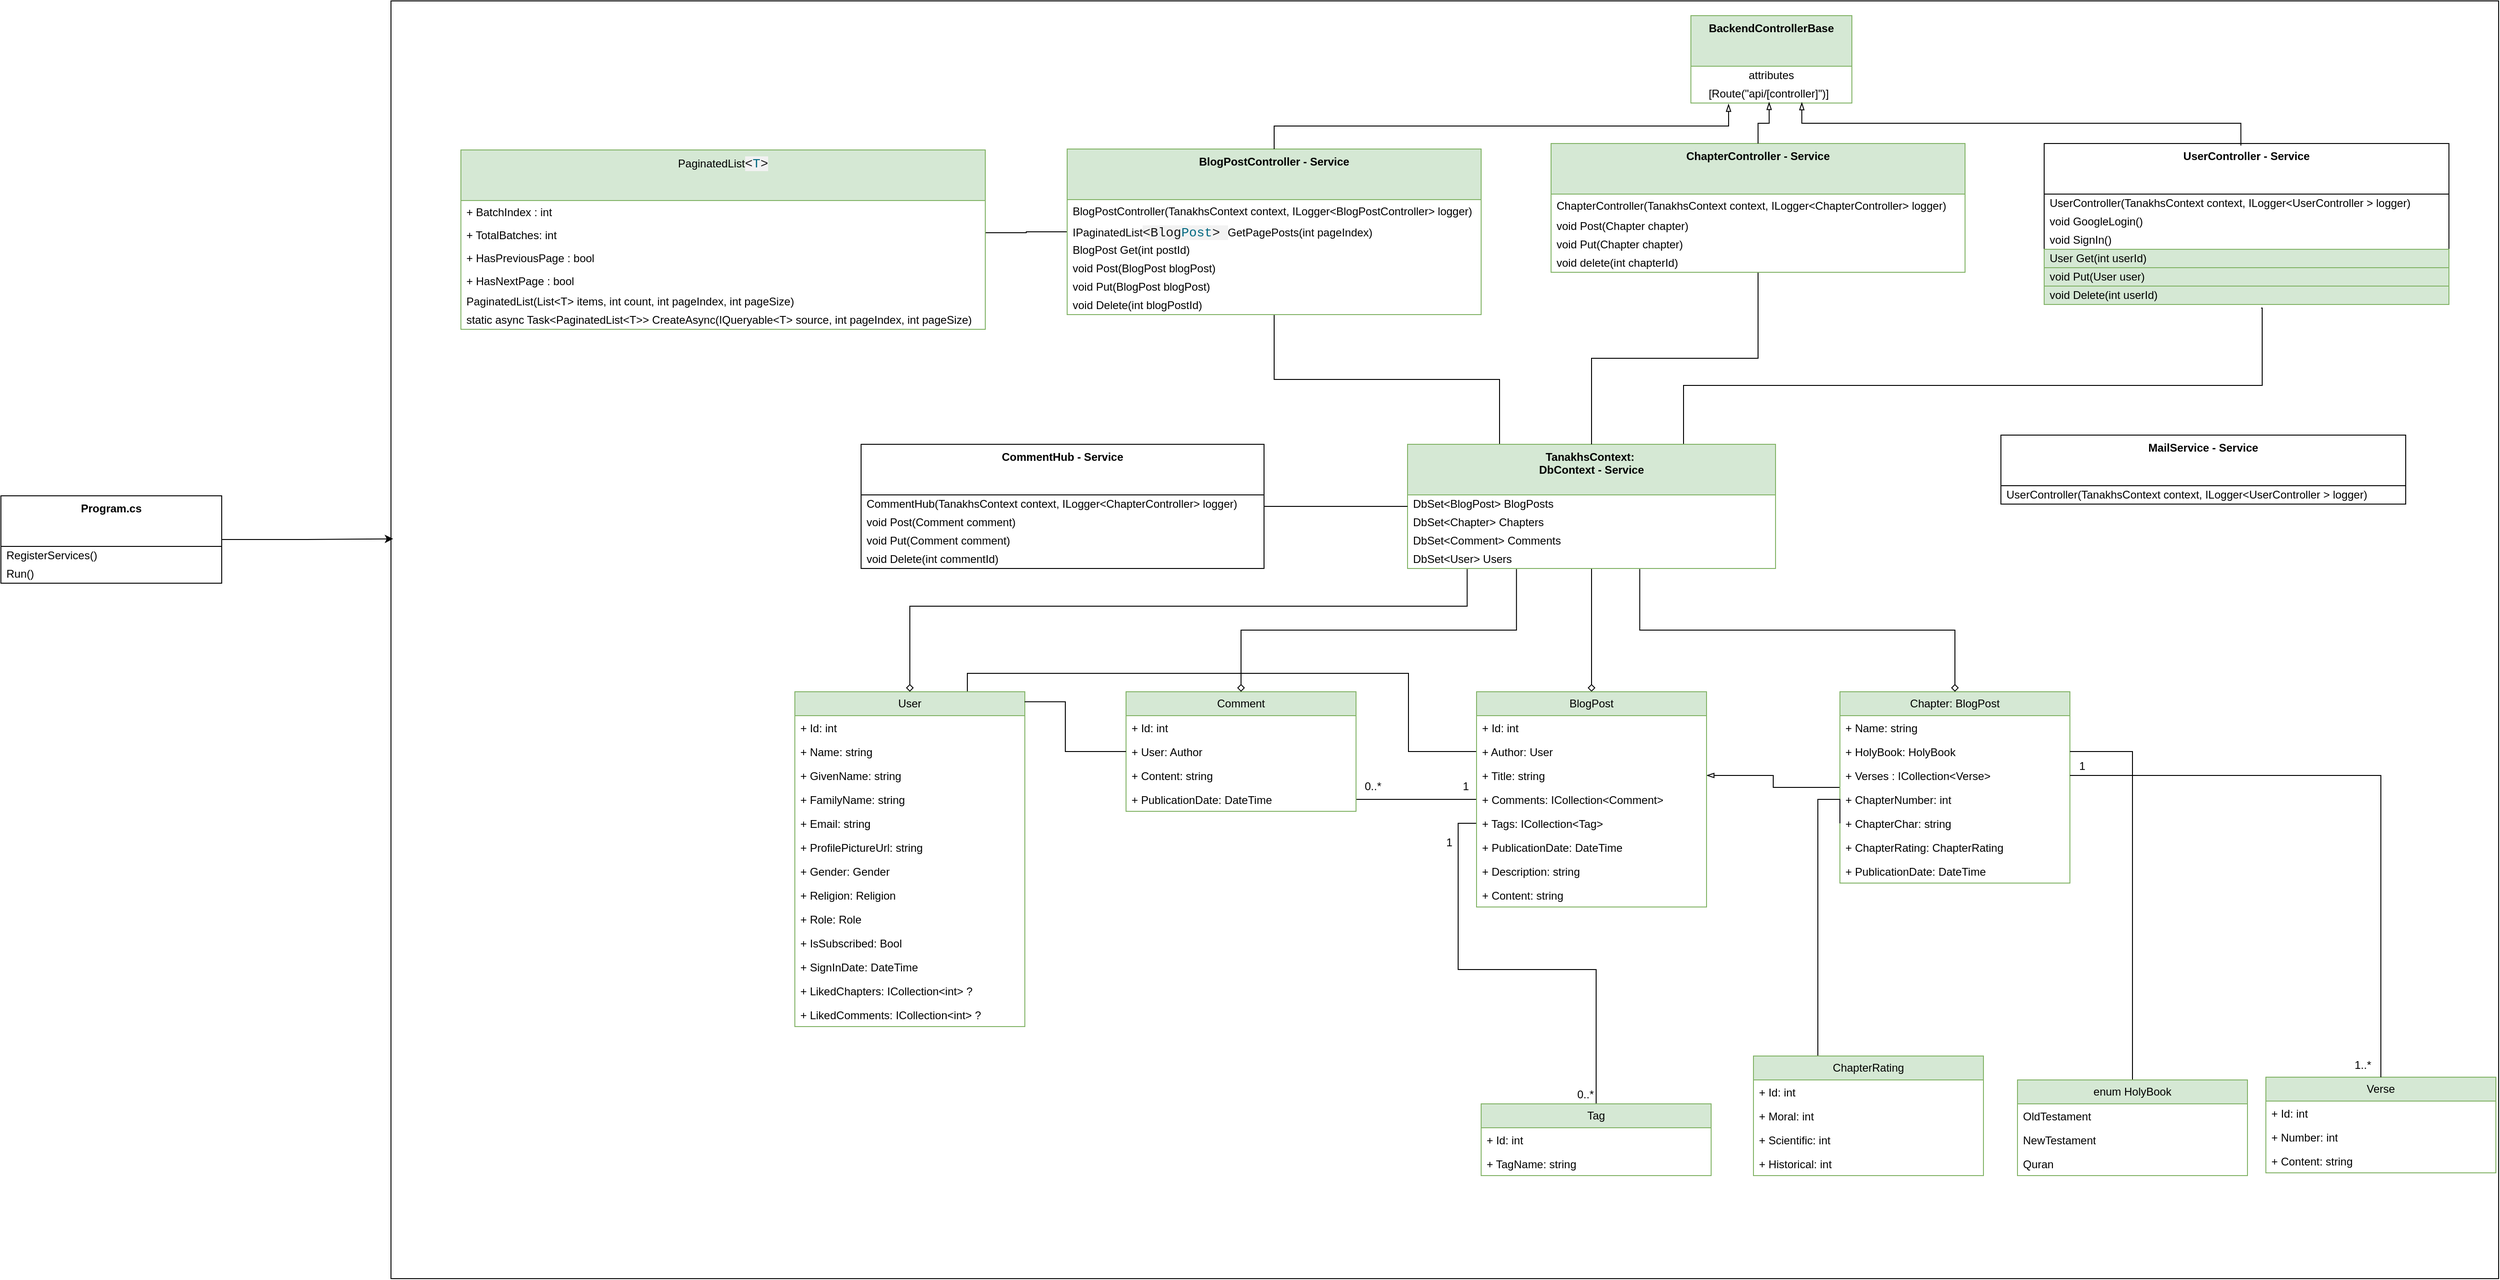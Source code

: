 <mxfile version="21.5.2" type="device">
  <diagram name="Page-1" id="d31s403I2MgTNH4j_GFD">
    <mxGraphModel dx="4648" dy="2390" grid="0" gridSize="10" guides="1" tooltips="1" connect="1" arrows="1" fold="1" page="0" pageScale="1" pageWidth="850" pageHeight="1100" math="0" shadow="0">
      <root>
        <mxCell id="0" />
        <mxCell id="1" parent="0" />
        <mxCell id="uZ49nCqN2wXgppKXdca9-244" value="" style="rounded=0;whiteSpace=wrap;html=1;fillColor=none;strokeColor=default;" parent="1" vertex="1">
          <mxGeometry x="-505" y="-2" width="2291" height="1389" as="geometry" />
        </mxCell>
        <mxCell id="uZ49nCqN2wXgppKXdca9-203" style="edgeStyle=orthogonalEdgeStyle;rounded=0;orthogonalLoop=1;jettySize=auto;html=1;entryX=0.25;entryY=0;entryDx=0;entryDy=0;endArrow=none;endFill=0;" parent="1" source="uZ49nCqN2wXgppKXdca9-7" target="uZ49nCqN2wXgppKXdca9-122" edge="1">
          <mxGeometry relative="1" as="geometry" />
        </mxCell>
        <mxCell id="uZ49nCqN2wXgppKXdca9-242" style="edgeStyle=orthogonalEdgeStyle;rounded=0;orthogonalLoop=1;jettySize=auto;html=1;entryX=1;entryY=0.4;entryDx=0;entryDy=0;entryPerimeter=0;endArrow=none;endFill=0;" parent="1" source="uZ49nCqN2wXgppKXdca9-7" target="uZ49nCqN2wXgppKXdca9-239" edge="1">
          <mxGeometry relative="1" as="geometry">
            <mxPoint x="149.75" y="250" as="targetPoint" />
          </mxGeometry>
        </mxCell>
        <mxCell id="uZ49nCqN2wXgppKXdca9-7" value="&lt;b&gt;BlogPostController - Service&lt;br&gt;&lt;/b&gt;" style="swimlane;fontStyle=0;align=center;verticalAlign=top;childLayout=stackLayout;horizontal=1;startSize=55;horizontalStack=0;resizeParent=1;resizeParentMax=0;resizeLast=0;collapsible=0;marginBottom=0;html=1;whiteSpace=wrap;fillColor=#d5e8d4;strokeColor=#82b366;" parent="1" vertex="1">
          <mxGeometry x="230" y="159" width="450" height="180" as="geometry" />
        </mxCell>
        <mxCell id="uZ49nCqN2wXgppKXdca9-14" value="&lt;div style=&quot;text-align: center;&quot;&gt;&lt;span style=&quot;background-color: initial;&quot;&gt;BlogPostController(TanakhsContext context,&amp;nbsp;&lt;/span&gt;&lt;font style=&quot;background-color: initial; border-color: var(--border-color);&quot; color=&quot;#000000&quot;&gt;ILogger&amp;lt;&lt;/font&gt;&lt;font style=&quot;background-color: initial; border-color: var(--border-color);&quot; color=&quot;#000000&quot;&gt;BlogPostController&amp;gt; logger)&lt;/font&gt;&lt;/div&gt;" style="text;html=1;strokeColor=none;fillColor=none;align=left;verticalAlign=middle;spacingLeft=4;spacingRight=4;overflow=hidden;rotatable=0;points=[[0,0.5],[1,0.5]];portConstraint=eastwest;whiteSpace=wrap;" parent="uZ49nCqN2wXgppKXdca9-7" vertex="1">
          <mxGeometry y="55" width="450" height="25" as="geometry" />
        </mxCell>
        <mxCell id="uZ49nCqN2wXgppKXdca9-192" value="IPaginatedList&lt;span style=&quot;border-color: var(--border-color); color: rgb(22, 22, 22); font-family: SFMono-Regular, Consolas, &amp;quot;Liberation Mono&amp;quot;, Menlo, Courier, monospace; font-size: 14px; background-color: rgb(242, 242, 242);&quot;&gt;&amp;lt;Blog&lt;/span&gt;&lt;span style=&quot;border-color: var(--border-color); font-family: SFMono-Regular, Consolas, &amp;quot;Liberation Mono&amp;quot;, Menlo, Courier, monospace; font-size: 14px; background-color: rgb(242, 242, 242);&quot;&gt;&lt;font color=&quot;#006881&quot;&gt;Post&lt;/font&gt;&lt;/span&gt;&lt;span style=&quot;border-color: var(--border-color); color: rgb(22, 22, 22); font-family: SFMono-Regular, Consolas, &amp;quot;Liberation Mono&amp;quot;, Menlo, Courier, monospace; font-size: 14px; background-color: rgb(242, 242, 242);&quot;&gt;&amp;gt;&amp;nbsp;&lt;/span&gt;GetPagePosts(int pageIndex)" style="text;html=1;strokeColor=none;fillColor=none;align=left;verticalAlign=middle;spacingLeft=4;spacingRight=4;overflow=hidden;rotatable=0;points=[[0,0.5],[1,0.5]];portConstraint=eastwest;whiteSpace=wrap;" parent="uZ49nCqN2wXgppKXdca9-7" vertex="1">
          <mxGeometry y="80" width="450" height="20" as="geometry" />
        </mxCell>
        <mxCell id="uZ49nCqN2wXgppKXdca9-24" value="BlogPost&amp;nbsp;Get(int postId)" style="text;html=1;strokeColor=none;fillColor=none;align=left;verticalAlign=middle;spacingLeft=4;spacingRight=4;overflow=hidden;rotatable=0;points=[[0,0.5],[1,0.5]];portConstraint=eastwest;whiteSpace=wrap;" parent="uZ49nCqN2wXgppKXdca9-7" vertex="1">
          <mxGeometry y="100" width="450" height="20" as="geometry" />
        </mxCell>
        <mxCell id="uZ49nCqN2wXgppKXdca9-25" value="void Post(BlogPost blogPost)" style="text;html=1;strokeColor=none;fillColor=none;align=left;verticalAlign=middle;spacingLeft=4;spacingRight=4;overflow=hidden;rotatable=0;points=[[0,0.5],[1,0.5]];portConstraint=eastwest;whiteSpace=wrap;" parent="uZ49nCqN2wXgppKXdca9-7" vertex="1">
          <mxGeometry y="120" width="450" height="20" as="geometry" />
        </mxCell>
        <mxCell id="uZ49nCqN2wXgppKXdca9-42" value="void Put(BlogPost blogPost)" style="text;html=1;strokeColor=none;fillColor=none;align=left;verticalAlign=middle;spacingLeft=4;spacingRight=4;overflow=hidden;rotatable=0;points=[[0,0.5],[1,0.5]];portConstraint=eastwest;whiteSpace=wrap;" parent="uZ49nCqN2wXgppKXdca9-7" vertex="1">
          <mxGeometry y="140" width="450" height="20" as="geometry" />
        </mxCell>
        <mxCell id="uZ49nCqN2wXgppKXdca9-26" value="void Delete(int blogPostId)" style="text;html=1;strokeColor=none;fillColor=none;align=left;verticalAlign=middle;spacingLeft=4;spacingRight=4;overflow=hidden;rotatable=0;points=[[0,0.5],[1,0.5]];portConstraint=eastwest;whiteSpace=wrap;" parent="uZ49nCqN2wXgppKXdca9-7" vertex="1">
          <mxGeometry y="160" width="450" height="20" as="geometry" />
        </mxCell>
        <mxCell id="uZ49nCqN2wXgppKXdca9-204" style="edgeStyle=orthogonalEdgeStyle;rounded=0;orthogonalLoop=1;jettySize=auto;html=1;entryX=0.75;entryY=0;entryDx=0;entryDy=0;startArrow=none;startFill=0;endArrow=none;endFill=0;exitX=0.536;exitY=1.195;exitDx=0;exitDy=0;exitPerimeter=0;" parent="1" source="uZ49nCqN2wXgppKXdca9-52" target="uZ49nCqN2wXgppKXdca9-122" edge="1">
          <mxGeometry relative="1" as="geometry">
            <Array as="points">
              <mxPoint x="1529" y="416" />
              <mxPoint x="900" y="416" />
            </Array>
          </mxGeometry>
        </mxCell>
        <mxCell id="uZ49nCqN2wXgppKXdca9-44" value="&lt;b&gt;UserController - Service&lt;br&gt;&lt;/b&gt;" style="swimlane;fontStyle=0;align=center;verticalAlign=top;childLayout=stackLayout;horizontal=1;startSize=55;horizontalStack=0;resizeParent=1;resizeParentMax=0;resizeLast=0;collapsible=0;marginBottom=0;html=1;whiteSpace=wrap;" parent="1" vertex="1">
          <mxGeometry x="1292" y="153" width="440" height="175" as="geometry" />
        </mxCell>
        <mxCell id="uZ49nCqN2wXgppKXdca9-161" value="UserController(TanakhsContext context,&amp;nbsp;&lt;font style=&quot;border-color: var(--border-color); text-align: center; background-color: initial;&quot; color=&quot;#000000&quot;&gt;ILogger&amp;lt;&lt;/font&gt;&lt;font style=&quot;border-color: var(--border-color); text-align: center; background-color: initial;&quot; color=&quot;#000000&quot;&gt;&lt;span style=&quot;border-color: var(--border-color);&quot;&gt;UserController&amp;nbsp;&lt;/span&gt;&amp;gt; logger)&lt;/font&gt;" style="text;html=1;strokeColor=none;fillColor=none;align=left;verticalAlign=middle;spacingLeft=4;spacingRight=4;overflow=hidden;rotatable=0;points=[[0,0.5],[1,0.5]];portConstraint=eastwest;whiteSpace=wrap;" parent="uZ49nCqN2wXgppKXdca9-44" vertex="1">
          <mxGeometry y="55" width="440" height="20" as="geometry" />
        </mxCell>
        <mxCell id="uZ49nCqN2wXgppKXdca9-193" value="void GoogleLogin()" style="text;html=1;strokeColor=none;fillColor=none;align=left;verticalAlign=middle;spacingLeft=4;spacingRight=4;overflow=hidden;rotatable=0;points=[[0,0.5],[1,0.5]];portConstraint=eastwest;whiteSpace=wrap;" parent="uZ49nCqN2wXgppKXdca9-44" vertex="1">
          <mxGeometry y="75" width="440" height="20" as="geometry" />
        </mxCell>
        <mxCell id="mKafWvSojQMIUBOaF4Ej-1" value="void SignIn()" style="text;html=1;strokeColor=none;fillColor=none;align=left;verticalAlign=middle;spacingLeft=4;spacingRight=4;overflow=hidden;rotatable=0;points=[[0,0.5],[1,0.5]];portConstraint=eastwest;whiteSpace=wrap;" parent="uZ49nCqN2wXgppKXdca9-44" vertex="1">
          <mxGeometry y="95" width="440" height="20" as="geometry" />
        </mxCell>
        <mxCell id="uZ49nCqN2wXgppKXdca9-55" value="User Get(int userId)" style="text;html=1;strokeColor=#82b366;fillColor=#d5e8d4;align=left;verticalAlign=middle;spacingLeft=4;spacingRight=4;overflow=hidden;rotatable=0;points=[[0,0.5],[1,0.5]];portConstraint=eastwest;whiteSpace=wrap;" parent="uZ49nCqN2wXgppKXdca9-44" vertex="1">
          <mxGeometry y="115" width="440" height="20" as="geometry" />
        </mxCell>
        <mxCell id="uZ49nCqN2wXgppKXdca9-54" value="void Put(User user)" style="text;html=1;strokeColor=#82b366;fillColor=#d5e8d4;align=left;verticalAlign=middle;spacingLeft=4;spacingRight=4;overflow=hidden;rotatable=0;points=[[0,0.5],[1,0.5]];portConstraint=eastwest;whiteSpace=wrap;" parent="uZ49nCqN2wXgppKXdca9-44" vertex="1">
          <mxGeometry y="135" width="440" height="20" as="geometry" />
        </mxCell>
        <mxCell id="uZ49nCqN2wXgppKXdca9-52" value="void Delete(int userId)" style="text;html=1;strokeColor=#82b366;fillColor=#d5e8d4;align=left;verticalAlign=middle;spacingLeft=4;spacingRight=4;overflow=hidden;rotatable=0;points=[[0,0.5],[1,0.5]];portConstraint=eastwest;whiteSpace=wrap;" parent="uZ49nCqN2wXgppKXdca9-44" vertex="1">
          <mxGeometry y="155" width="440" height="20" as="geometry" />
        </mxCell>
        <mxCell id="uZ49nCqN2wXgppKXdca9-208" style="edgeStyle=orthogonalEdgeStyle;rounded=0;orthogonalLoop=1;jettySize=auto;html=1;entryX=1;entryY=0.5;entryDx=0;entryDy=0;endArrow=blockThin;endFill=0;" parent="1" source="uZ49nCqN2wXgppKXdca9-57" target="uZ49nCqN2wXgppKXdca9-169" edge="1">
          <mxGeometry relative="1" as="geometry" />
        </mxCell>
        <mxCell id="uZ49nCqN2wXgppKXdca9-57" value="Chapter: BlogPost" style="swimlane;fontStyle=0;childLayout=stackLayout;horizontal=1;startSize=26;fillColor=#d5e8d4;horizontalStack=0;resizeParent=1;resizeParentMax=0;resizeLast=0;collapsible=1;marginBottom=0;whiteSpace=wrap;html=1;strokeColor=#82b366;" parent="1" vertex="1">
          <mxGeometry x="1070" y="749" width="250" height="208" as="geometry" />
        </mxCell>
        <mxCell id="k5kOATdTxac0uUPnZHvs-2" value="+ Name: string" style="text;strokeColor=none;fillColor=none;align=left;verticalAlign=top;spacingLeft=4;spacingRight=4;overflow=hidden;rotatable=0;points=[[0,0.5],[1,0.5]];portConstraint=eastwest;whiteSpace=wrap;html=1;" vertex="1" parent="uZ49nCqN2wXgppKXdca9-57">
          <mxGeometry y="26" width="250" height="26" as="geometry" />
        </mxCell>
        <mxCell id="uZ49nCqN2wXgppKXdca9-63" value="+ HolyBook: HolyBook" style="text;strokeColor=none;fillColor=none;align=left;verticalAlign=top;spacingLeft=4;spacingRight=4;overflow=hidden;rotatable=0;points=[[0,0.5],[1,0.5]];portConstraint=eastwest;whiteSpace=wrap;html=1;" parent="uZ49nCqN2wXgppKXdca9-57" vertex="1">
          <mxGeometry y="52" width="250" height="26" as="geometry" />
        </mxCell>
        <mxCell id="uZ49nCqN2wXgppKXdca9-177" value="+ Verses&amp;nbsp;: ICollection&amp;lt;Verse&amp;gt;" style="text;strokeColor=none;fillColor=none;align=left;verticalAlign=top;spacingLeft=4;spacingRight=4;overflow=hidden;rotatable=0;points=[[0,0.5],[1,0.5]];portConstraint=eastwest;whiteSpace=wrap;html=1;" parent="uZ49nCqN2wXgppKXdca9-57" vertex="1">
          <mxGeometry y="78" width="250" height="26" as="geometry" />
        </mxCell>
        <mxCell id="uZ49nCqN2wXgppKXdca9-64" value="+ ChapterNumber: int" style="text;strokeColor=none;fillColor=none;align=left;verticalAlign=top;spacingLeft=4;spacingRight=4;overflow=hidden;rotatable=0;points=[[0,0.5],[1,0.5]];portConstraint=eastwest;whiteSpace=wrap;html=1;" parent="uZ49nCqN2wXgppKXdca9-57" vertex="1">
          <mxGeometry y="104" width="250" height="26" as="geometry" />
        </mxCell>
        <mxCell id="uZ49nCqN2wXgppKXdca9-61" value="+ ChapterChar: string" style="text;strokeColor=none;fillColor=none;align=left;verticalAlign=top;spacingLeft=4;spacingRight=4;overflow=hidden;rotatable=0;points=[[0,0.5],[1,0.5]];portConstraint=eastwest;whiteSpace=wrap;html=1;" parent="uZ49nCqN2wXgppKXdca9-57" vertex="1">
          <mxGeometry y="130" width="250" height="26" as="geometry" />
        </mxCell>
        <mxCell id="uZ49nCqN2wXgppKXdca9-65" value="+ ChapterRating: ChapterRating" style="text;strokeColor=none;fillColor=none;align=left;verticalAlign=top;spacingLeft=4;spacingRight=4;overflow=hidden;rotatable=0;points=[[0,0.5],[1,0.5]];portConstraint=eastwest;whiteSpace=wrap;html=1;" parent="uZ49nCqN2wXgppKXdca9-57" vertex="1">
          <mxGeometry y="156" width="250" height="26" as="geometry" />
        </mxCell>
        <mxCell id="uZ49nCqN2wXgppKXdca9-68" value="+ PublicationDate: DateTime" style="text;strokeColor=none;fillColor=none;align=left;verticalAlign=top;spacingLeft=4;spacingRight=4;overflow=hidden;rotatable=0;points=[[0,0.5],[1,0.5]];portConstraint=eastwest;whiteSpace=wrap;html=1;" parent="uZ49nCqN2wXgppKXdca9-57" vertex="1">
          <mxGeometry y="182" width="250" height="26" as="geometry" />
        </mxCell>
        <mxCell id="uZ49nCqN2wXgppKXdca9-209" style="edgeStyle=orthogonalEdgeStyle;rounded=0;orthogonalLoop=1;jettySize=auto;html=1;entryX=0;entryY=0.5;entryDx=0;entryDy=0;endArrow=none;endFill=0;" parent="1" source="uZ49nCqN2wXgppKXdca9-69" target="uZ49nCqN2wXgppKXdca9-173" edge="1">
          <mxGeometry relative="1" as="geometry" />
        </mxCell>
        <mxCell id="uZ49nCqN2wXgppKXdca9-69" value="Tag" style="swimlane;fontStyle=0;childLayout=stackLayout;horizontal=1;startSize=26;fillColor=#d5e8d4;horizontalStack=0;resizeParent=1;resizeParentMax=0;resizeLast=0;collapsible=1;marginBottom=0;whiteSpace=wrap;html=1;strokeColor=#82b366;" parent="1" vertex="1">
          <mxGeometry x="680" y="1197" width="250" height="78" as="geometry" />
        </mxCell>
        <mxCell id="uZ49nCqN2wXgppKXdca9-70" value="+ Id: int" style="text;strokeColor=none;fillColor=none;align=left;verticalAlign=top;spacingLeft=4;spacingRight=4;overflow=hidden;rotatable=0;points=[[0,0.5],[1,0.5]];portConstraint=eastwest;whiteSpace=wrap;html=1;" parent="uZ49nCqN2wXgppKXdca9-69" vertex="1">
          <mxGeometry y="26" width="250" height="26" as="geometry" />
        </mxCell>
        <mxCell id="uZ49nCqN2wXgppKXdca9-81" value="+ TagName: string" style="text;strokeColor=none;fillColor=none;align=left;verticalAlign=top;spacingLeft=4;spacingRight=4;overflow=hidden;rotatable=0;points=[[0,0.5],[1,0.5]];portConstraint=eastwest;whiteSpace=wrap;html=1;" parent="uZ49nCqN2wXgppKXdca9-69" vertex="1">
          <mxGeometry y="52" width="250" height="26" as="geometry" />
        </mxCell>
        <mxCell id="uZ49nCqN2wXgppKXdca9-216" style="edgeStyle=orthogonalEdgeStyle;rounded=0;orthogonalLoop=1;jettySize=auto;html=1;endArrow=none;endFill=0;entryX=0;entryY=0.5;entryDx=0;entryDy=0;" parent="1" source="uZ49nCqN2wXgppKXdca9-83" target="uZ49nCqN2wXgppKXdca9-61" edge="1">
          <mxGeometry relative="1" as="geometry">
            <mxPoint x="1101" y="934" as="targetPoint" />
            <Array as="points">
              <mxPoint x="1046" y="866" />
            </Array>
          </mxGeometry>
        </mxCell>
        <mxCell id="uZ49nCqN2wXgppKXdca9-83" value="ChapterRating" style="swimlane;fontStyle=0;childLayout=stackLayout;horizontal=1;startSize=26;fillColor=#d5e8d4;horizontalStack=0;resizeParent=1;resizeParentMax=0;resizeLast=0;collapsible=1;marginBottom=0;whiteSpace=wrap;html=1;strokeColor=#82b366;" parent="1" vertex="1">
          <mxGeometry x="976" y="1145" width="250" height="130" as="geometry" />
        </mxCell>
        <mxCell id="uZ49nCqN2wXgppKXdca9-84" value="+ Id: int" style="text;strokeColor=none;fillColor=none;align=left;verticalAlign=top;spacingLeft=4;spacingRight=4;overflow=hidden;rotatable=0;points=[[0,0.5],[1,0.5]];portConstraint=eastwest;whiteSpace=wrap;html=1;" parent="uZ49nCqN2wXgppKXdca9-83" vertex="1">
          <mxGeometry y="26" width="250" height="26" as="geometry" />
        </mxCell>
        <mxCell id="uZ49nCqN2wXgppKXdca9-85" value="+ Moral: int" style="text;strokeColor=none;fillColor=none;align=left;verticalAlign=top;spacingLeft=4;spacingRight=4;overflow=hidden;rotatable=0;points=[[0,0.5],[1,0.5]];portConstraint=eastwest;whiteSpace=wrap;html=1;" parent="uZ49nCqN2wXgppKXdca9-83" vertex="1">
          <mxGeometry y="52" width="250" height="26" as="geometry" />
        </mxCell>
        <mxCell id="uZ49nCqN2wXgppKXdca9-86" value="+ Scientific: int" style="text;strokeColor=none;fillColor=none;align=left;verticalAlign=top;spacingLeft=4;spacingRight=4;overflow=hidden;rotatable=0;points=[[0,0.5],[1,0.5]];portConstraint=eastwest;whiteSpace=wrap;html=1;" parent="uZ49nCqN2wXgppKXdca9-83" vertex="1">
          <mxGeometry y="78" width="250" height="26" as="geometry" />
        </mxCell>
        <mxCell id="uZ49nCqN2wXgppKXdca9-87" value="+ Historical: int" style="text;strokeColor=none;fillColor=none;align=left;verticalAlign=top;spacingLeft=4;spacingRight=4;overflow=hidden;rotatable=0;points=[[0,0.5],[1,0.5]];portConstraint=eastwest;whiteSpace=wrap;html=1;" parent="uZ49nCqN2wXgppKXdca9-83" vertex="1">
          <mxGeometry y="104" width="250" height="26" as="geometry" />
        </mxCell>
        <mxCell id="uZ49nCqN2wXgppKXdca9-217" style="edgeStyle=orthogonalEdgeStyle;rounded=0;orthogonalLoop=1;jettySize=auto;html=1;entryX=1;entryY=0.5;entryDx=0;entryDy=0;endArrow=none;endFill=0;" parent="1" source="uZ49nCqN2wXgppKXdca9-90" target="uZ49nCqN2wXgppKXdca9-63" edge="1">
          <mxGeometry relative="1" as="geometry" />
        </mxCell>
        <mxCell id="uZ49nCqN2wXgppKXdca9-90" value="enum HolyBook" style="swimlane;fontStyle=0;childLayout=stackLayout;horizontal=1;startSize=26;fillColor=#d5e8d4;horizontalStack=0;resizeParent=1;resizeParentMax=0;resizeLast=0;collapsible=1;marginBottom=0;whiteSpace=wrap;html=1;strokeColor=#82b366;" parent="1" vertex="1">
          <mxGeometry x="1263" y="1171" width="250" height="104" as="geometry" />
        </mxCell>
        <mxCell id="uZ49nCqN2wXgppKXdca9-91" value="OldTestament" style="text;strokeColor=none;fillColor=none;align=left;verticalAlign=top;spacingLeft=4;spacingRight=4;overflow=hidden;rotatable=0;points=[[0,0.5],[1,0.5]];portConstraint=eastwest;whiteSpace=wrap;html=1;" parent="uZ49nCqN2wXgppKXdca9-90" vertex="1">
          <mxGeometry y="26" width="250" height="26" as="geometry" />
        </mxCell>
        <mxCell id="uZ49nCqN2wXgppKXdca9-92" value="NewTestament" style="text;strokeColor=none;fillColor=none;align=left;verticalAlign=top;spacingLeft=4;spacingRight=4;overflow=hidden;rotatable=0;points=[[0,0.5],[1,0.5]];portConstraint=eastwest;whiteSpace=wrap;html=1;" parent="uZ49nCqN2wXgppKXdca9-90" vertex="1">
          <mxGeometry y="52" width="250" height="26" as="geometry" />
        </mxCell>
        <mxCell id="uZ49nCqN2wXgppKXdca9-93" value="Quran" style="text;strokeColor=none;fillColor=none;align=left;verticalAlign=top;spacingLeft=4;spacingRight=4;overflow=hidden;rotatable=0;points=[[0,0.5],[1,0.5]];portConstraint=eastwest;whiteSpace=wrap;html=1;" parent="uZ49nCqN2wXgppKXdca9-90" vertex="1">
          <mxGeometry y="78" width="250" height="26" as="geometry" />
        </mxCell>
        <mxCell id="uZ49nCqN2wXgppKXdca9-213" style="edgeStyle=orthogonalEdgeStyle;rounded=0;orthogonalLoop=1;jettySize=auto;html=1;entryX=0;entryY=0.5;entryDx=0;entryDy=0;endArrow=none;endFill=0;" parent="1" source="uZ49nCqN2wXgppKXdca9-96" target="uZ49nCqN2wXgppKXdca9-174" edge="1">
          <mxGeometry relative="1" as="geometry">
            <Array as="points">
              <mxPoint x="585" y="866" />
              <mxPoint x="585" y="866" />
            </Array>
          </mxGeometry>
        </mxCell>
        <mxCell id="uZ49nCqN2wXgppKXdca9-96" value="Comment" style="swimlane;fontStyle=0;childLayout=stackLayout;horizontal=1;startSize=26;fillColor=#d5e8d4;horizontalStack=0;resizeParent=1;resizeParentMax=0;resizeLast=0;collapsible=1;marginBottom=0;whiteSpace=wrap;html=1;strokeColor=#82b366;" parent="1" vertex="1">
          <mxGeometry x="294" y="749" width="250" height="130" as="geometry" />
        </mxCell>
        <mxCell id="uZ49nCqN2wXgppKXdca9-97" value="+ Id: int" style="text;strokeColor=none;fillColor=none;align=left;verticalAlign=top;spacingLeft=4;spacingRight=4;overflow=hidden;rotatable=0;points=[[0,0.5],[1,0.5]];portConstraint=eastwest;whiteSpace=wrap;html=1;" parent="uZ49nCqN2wXgppKXdca9-96" vertex="1">
          <mxGeometry y="26" width="250" height="26" as="geometry" />
        </mxCell>
        <mxCell id="uZ49nCqN2wXgppKXdca9-99" value="+ User: Author" style="text;strokeColor=none;fillColor=none;align=left;verticalAlign=top;spacingLeft=4;spacingRight=4;overflow=hidden;rotatable=0;points=[[0,0.5],[1,0.5]];portConstraint=eastwest;whiteSpace=wrap;html=1;" parent="uZ49nCqN2wXgppKXdca9-96" vertex="1">
          <mxGeometry y="52" width="250" height="26" as="geometry" />
        </mxCell>
        <mxCell id="uZ49nCqN2wXgppKXdca9-100" value="+ Content: string" style="text;strokeColor=none;fillColor=none;align=left;verticalAlign=top;spacingLeft=4;spacingRight=4;overflow=hidden;rotatable=0;points=[[0,0.5],[1,0.5]];portConstraint=eastwest;whiteSpace=wrap;html=1;" parent="uZ49nCqN2wXgppKXdca9-96" vertex="1">
          <mxGeometry y="78" width="250" height="26" as="geometry" />
        </mxCell>
        <mxCell id="uZ49nCqN2wXgppKXdca9-101" value="+ PublicationDate: DateTime" style="text;strokeColor=none;fillColor=none;align=left;verticalAlign=top;spacingLeft=4;spacingRight=4;overflow=hidden;rotatable=0;points=[[0,0.5],[1,0.5]];portConstraint=eastwest;whiteSpace=wrap;html=1;" parent="uZ49nCqN2wXgppKXdca9-96" vertex="1">
          <mxGeometry y="104" width="250" height="26" as="geometry" />
        </mxCell>
        <mxCell id="uZ49nCqN2wXgppKXdca9-227" style="edgeStyle=orthogonalEdgeStyle;rounded=0;orthogonalLoop=1;jettySize=auto;html=1;exitX=0.75;exitY=0;exitDx=0;exitDy=0;entryX=0;entryY=0.5;entryDx=0;entryDy=0;endArrow=none;endFill=0;" parent="1" source="uZ49nCqN2wXgppKXdca9-103" target="uZ49nCqN2wXgppKXdca9-167" edge="1">
          <mxGeometry relative="1" as="geometry">
            <Array as="points">
              <mxPoint x="121" y="729" />
              <mxPoint x="601" y="729" />
              <mxPoint x="601" y="814" />
            </Array>
          </mxGeometry>
        </mxCell>
        <mxCell id="uZ49nCqN2wXgppKXdca9-103" value="User" style="swimlane;fontStyle=0;childLayout=stackLayout;horizontal=1;startSize=26;fillColor=#d5e8d4;horizontalStack=0;resizeParent=1;resizeParentMax=0;resizeLast=0;collapsible=1;marginBottom=0;whiteSpace=wrap;html=1;strokeColor=#82b366;" parent="1" vertex="1">
          <mxGeometry x="-66" y="749" width="250" height="364" as="geometry" />
        </mxCell>
        <mxCell id="uZ49nCqN2wXgppKXdca9-104" value="+ Id: int" style="text;strokeColor=none;fillColor=none;align=left;verticalAlign=top;spacingLeft=4;spacingRight=4;overflow=hidden;rotatable=0;points=[[0,0.5],[1,0.5]];portConstraint=eastwest;whiteSpace=wrap;html=1;" parent="uZ49nCqN2wXgppKXdca9-103" vertex="1">
          <mxGeometry y="26" width="250" height="26" as="geometry" />
        </mxCell>
        <mxCell id="uZ49nCqN2wXgppKXdca9-105" value="+ Name: string" style="text;strokeColor=none;fillColor=none;align=left;verticalAlign=top;spacingLeft=4;spacingRight=4;overflow=hidden;rotatable=0;points=[[0,0.5],[1,0.5]];portConstraint=eastwest;whiteSpace=wrap;html=1;" parent="uZ49nCqN2wXgppKXdca9-103" vertex="1">
          <mxGeometry y="52" width="250" height="26" as="geometry" />
        </mxCell>
        <mxCell id="uZ49nCqN2wXgppKXdca9-106" value="+ GivenName: string" style="text;strokeColor=none;fillColor=none;align=left;verticalAlign=top;spacingLeft=4;spacingRight=4;overflow=hidden;rotatable=0;points=[[0,0.5],[1,0.5]];portConstraint=eastwest;whiteSpace=wrap;html=1;" parent="uZ49nCqN2wXgppKXdca9-103" vertex="1">
          <mxGeometry y="78" width="250" height="26" as="geometry" />
        </mxCell>
        <mxCell id="uZ49nCqN2wXgppKXdca9-107" value="+ FamilyName: string" style="text;strokeColor=none;fillColor=none;align=left;verticalAlign=top;spacingLeft=4;spacingRight=4;overflow=hidden;rotatable=0;points=[[0,0.5],[1,0.5]];portConstraint=eastwest;whiteSpace=wrap;html=1;" parent="uZ49nCqN2wXgppKXdca9-103" vertex="1">
          <mxGeometry y="104" width="250" height="26" as="geometry" />
        </mxCell>
        <mxCell id="uZ49nCqN2wXgppKXdca9-108" value="+ Email: string" style="text;strokeColor=none;fillColor=none;align=left;verticalAlign=top;spacingLeft=4;spacingRight=4;overflow=hidden;rotatable=0;points=[[0,0.5],[1,0.5]];portConstraint=eastwest;whiteSpace=wrap;html=1;" parent="uZ49nCqN2wXgppKXdca9-103" vertex="1">
          <mxGeometry y="130" width="250" height="26" as="geometry" />
        </mxCell>
        <mxCell id="uZ49nCqN2wXgppKXdca9-109" value="+ ProfilePictureUrl: string" style="text;strokeColor=none;fillColor=none;align=left;verticalAlign=top;spacingLeft=4;spacingRight=4;overflow=hidden;rotatable=0;points=[[0,0.5],[1,0.5]];portConstraint=eastwest;whiteSpace=wrap;html=1;" parent="uZ49nCqN2wXgppKXdca9-103" vertex="1">
          <mxGeometry y="156" width="250" height="26" as="geometry" />
        </mxCell>
        <mxCell id="uZ49nCqN2wXgppKXdca9-110" value="+ Gender: Gender" style="text;strokeColor=none;fillColor=none;align=left;verticalAlign=top;spacingLeft=4;spacingRight=4;overflow=hidden;rotatable=0;points=[[0,0.5],[1,0.5]];portConstraint=eastwest;whiteSpace=wrap;html=1;" parent="uZ49nCqN2wXgppKXdca9-103" vertex="1">
          <mxGeometry y="182" width="250" height="26" as="geometry" />
        </mxCell>
        <mxCell id="uZ49nCqN2wXgppKXdca9-111" value="+ Religion: Religion" style="text;strokeColor=none;fillColor=none;align=left;verticalAlign=top;spacingLeft=4;spacingRight=4;overflow=hidden;rotatable=0;points=[[0,0.5],[1,0.5]];portConstraint=eastwest;whiteSpace=wrap;html=1;" parent="uZ49nCqN2wXgppKXdca9-103" vertex="1">
          <mxGeometry y="208" width="250" height="26" as="geometry" />
        </mxCell>
        <mxCell id="uZ49nCqN2wXgppKXdca9-112" value="+ Role: Role" style="text;strokeColor=none;fillColor=none;align=left;verticalAlign=top;spacingLeft=4;spacingRight=4;overflow=hidden;rotatable=0;points=[[0,0.5],[1,0.5]];portConstraint=eastwest;whiteSpace=wrap;html=1;" parent="uZ49nCqN2wXgppKXdca9-103" vertex="1">
          <mxGeometry y="234" width="250" height="26" as="geometry" />
        </mxCell>
        <mxCell id="ledHUAPJqLB3XcAIFn6O-16" value="+ IsSubscribed: Bool" style="text;align=left;verticalAlign=top;spacingLeft=4;spacingRight=4;overflow=hidden;rotatable=0;points=[[0,0.5],[1,0.5]];portConstraint=eastwest;whiteSpace=wrap;html=1;" parent="uZ49nCqN2wXgppKXdca9-103" vertex="1">
          <mxGeometry y="260" width="250" height="26" as="geometry" />
        </mxCell>
        <mxCell id="uZ49nCqN2wXgppKXdca9-113" value="+ SignInDate: DateTime" style="text;strokeColor=none;fillColor=none;align=left;verticalAlign=top;spacingLeft=4;spacingRight=4;overflow=hidden;rotatable=0;points=[[0,0.5],[1,0.5]];portConstraint=eastwest;whiteSpace=wrap;html=1;" parent="uZ49nCqN2wXgppKXdca9-103" vertex="1">
          <mxGeometry y="286" width="250" height="26" as="geometry" />
        </mxCell>
        <mxCell id="uZ49nCqN2wXgppKXdca9-115" value="+ LikedChapters: ICollection&amp;lt;int&amp;gt; ?" style="text;strokeColor=none;fillColor=none;align=left;verticalAlign=top;spacingLeft=4;spacingRight=4;overflow=hidden;rotatable=0;points=[[0,0.5],[1,0.5]];portConstraint=eastwest;whiteSpace=wrap;html=1;" parent="uZ49nCqN2wXgppKXdca9-103" vertex="1">
          <mxGeometry y="312" width="250" height="26" as="geometry" />
        </mxCell>
        <mxCell id="uZ49nCqN2wXgppKXdca9-116" value="+ LikedComments: ICollection&amp;lt;int&amp;gt; ?" style="text;strokeColor=none;fillColor=none;align=left;verticalAlign=top;spacingLeft=4;spacingRight=4;overflow=hidden;rotatable=0;points=[[0,0.5],[1,0.5]];portConstraint=eastwest;whiteSpace=wrap;html=1;" parent="uZ49nCqN2wXgppKXdca9-103" vertex="1">
          <mxGeometry y="338" width="250" height="26" as="geometry" />
        </mxCell>
        <mxCell id="uZ49nCqN2wXgppKXdca9-224" style="edgeStyle=orthogonalEdgeStyle;rounded=0;orthogonalLoop=1;jettySize=auto;html=1;entryX=0.5;entryY=0;entryDx=0;entryDy=0;endArrow=diamond;endFill=0;" parent="1" source="uZ49nCqN2wXgppKXdca9-122" target="uZ49nCqN2wXgppKXdca9-165" edge="1">
          <mxGeometry relative="1" as="geometry" />
        </mxCell>
        <mxCell id="uZ49nCqN2wXgppKXdca9-122" value="&lt;b style=&quot;border-color: var(--border-color);&quot;&gt;TanakhsContext&lt;/b&gt;&lt;b&gt;:&amp;nbsp;&lt;br&gt;&lt;/b&gt;&lt;b style=&quot;border-color: var(--border-color);&quot;&gt;DbContext - Service&lt;/b&gt;" style="swimlane;fontStyle=0;align=center;verticalAlign=top;childLayout=stackLayout;horizontal=1;startSize=55;horizontalStack=0;resizeParent=1;resizeParentMax=0;resizeLast=0;collapsible=0;marginBottom=0;html=1;whiteSpace=wrap;fillColor=#d5e8d4;strokeColor=#82b366;" parent="1" vertex="1">
          <mxGeometry x="600" y="480" width="400" height="135" as="geometry" />
        </mxCell>
        <mxCell id="uZ49nCqN2wXgppKXdca9-124" value="&lt;div&gt;DbSet&amp;lt;BlogPost&amp;gt; BlogPosts&lt;/div&gt;" style="text;html=1;strokeColor=none;fillColor=none;align=left;verticalAlign=middle;spacingLeft=4;spacingRight=4;overflow=hidden;rotatable=0;points=[[0,0.5],[1,0.5]];portConstraint=eastwest;whiteSpace=wrap;" parent="uZ49nCqN2wXgppKXdca9-122" vertex="1">
          <mxGeometry y="55" width="400" height="20" as="geometry" />
        </mxCell>
        <mxCell id="uZ49nCqN2wXgppKXdca9-206" value="DbSet&amp;lt;Chapter&amp;gt; Chapters" style="text;html=1;strokeColor=none;fillColor=none;align=left;verticalAlign=middle;spacingLeft=4;spacingRight=4;overflow=hidden;rotatable=0;points=[[0,0.5],[1,0.5]];portConstraint=eastwest;whiteSpace=wrap;" parent="uZ49nCqN2wXgppKXdca9-122" vertex="1">
          <mxGeometry y="75" width="400" height="20" as="geometry" />
        </mxCell>
        <mxCell id="uZ49nCqN2wXgppKXdca9-125" value="&lt;font color=&quot;#000000&quot;&gt;DbSet&amp;lt;Comment&amp;gt; Comments&lt;/font&gt;" style="text;html=1;strokeColor=none;fillColor=none;align=left;verticalAlign=middle;spacingLeft=4;spacingRight=4;overflow=hidden;rotatable=0;points=[[0,0.5],[1,0.5]];portConstraint=eastwest;fontColor=#808080;whiteSpace=wrap;" parent="uZ49nCqN2wXgppKXdca9-122" vertex="1">
          <mxGeometry y="95" width="400" height="20" as="geometry" />
        </mxCell>
        <mxCell id="uZ49nCqN2wXgppKXdca9-131" value="&lt;font color=&quot;#000000&quot;&gt;DbSet&amp;lt;User&amp;gt; Users&lt;/font&gt;" style="text;html=1;strokeColor=none;fillColor=none;align=left;verticalAlign=middle;spacingLeft=4;spacingRight=4;overflow=hidden;rotatable=0;points=[[0,0.5],[1,0.5]];portConstraint=eastwest;fontColor=#808080;whiteSpace=wrap;" parent="uZ49nCqN2wXgppKXdca9-122" vertex="1">
          <mxGeometry y="115" width="400" height="20" as="geometry" />
        </mxCell>
        <mxCell id="uZ49nCqN2wXgppKXdca9-202" style="edgeStyle=orthogonalEdgeStyle;rounded=0;orthogonalLoop=1;jettySize=auto;html=1;endArrow=none;endFill=0;" parent="1" source="uZ49nCqN2wXgppKXdca9-138" target="uZ49nCqN2wXgppKXdca9-122" edge="1">
          <mxGeometry relative="1" as="geometry" />
        </mxCell>
        <mxCell id="uZ49nCqN2wXgppKXdca9-138" value="&lt;b&gt;CommentHub - Service&lt;br&gt;&lt;/b&gt;" style="swimlane;fontStyle=0;align=center;verticalAlign=top;childLayout=stackLayout;horizontal=1;startSize=55;horizontalStack=0;resizeParent=1;resizeParentMax=0;resizeLast=0;collapsible=0;marginBottom=0;html=1;whiteSpace=wrap;" parent="1" vertex="1">
          <mxGeometry x="6" y="480" width="438" height="135" as="geometry" />
        </mxCell>
        <mxCell id="uZ49nCqN2wXgppKXdca9-144" value="CommentHub(TanakhsContext context,&amp;nbsp;&lt;font style=&quot;border-color: var(--border-color); text-align: center; background-color: initial;&quot; color=&quot;#000000&quot;&gt;ILogger&amp;lt;ChapterController&lt;/font&gt;&lt;font style=&quot;border-color: var(--border-color); text-align: center; background-color: initial;&quot; color=&quot;#000000&quot;&gt;&amp;gt; logger)&lt;/font&gt;" style="text;html=1;strokeColor=none;fillColor=none;align=left;verticalAlign=middle;spacingLeft=4;spacingRight=4;overflow=hidden;rotatable=0;points=[[0,0.5],[1,0.5]];portConstraint=eastwest;whiteSpace=wrap;" parent="uZ49nCqN2wXgppKXdca9-138" vertex="1">
          <mxGeometry y="55" width="438" height="20" as="geometry" />
        </mxCell>
        <mxCell id="uZ49nCqN2wXgppKXdca9-201" value="void Post(Comment comment)" style="text;html=1;strokeColor=none;fillColor=none;align=left;verticalAlign=middle;spacingLeft=4;spacingRight=4;overflow=hidden;rotatable=0;points=[[0,0.5],[1,0.5]];portConstraint=eastwest;whiteSpace=wrap;" parent="uZ49nCqN2wXgppKXdca9-138" vertex="1">
          <mxGeometry y="75" width="438" height="20" as="geometry" />
        </mxCell>
        <mxCell id="uZ49nCqN2wXgppKXdca9-145" value="void Put(Comment comment)" style="text;html=1;strokeColor=none;fillColor=none;align=left;verticalAlign=middle;spacingLeft=4;spacingRight=4;overflow=hidden;rotatable=0;points=[[0,0.5],[1,0.5]];portConstraint=eastwest;whiteSpace=wrap;" parent="uZ49nCqN2wXgppKXdca9-138" vertex="1">
          <mxGeometry y="95" width="438" height="20" as="geometry" />
        </mxCell>
        <mxCell id="uZ49nCqN2wXgppKXdca9-146" value="void Delete(int commentId)" style="text;html=1;strokeColor=none;fillColor=none;align=left;verticalAlign=middle;spacingLeft=4;spacingRight=4;overflow=hidden;rotatable=0;points=[[0,0.5],[1,0.5]];portConstraint=eastwest;whiteSpace=wrap;" parent="uZ49nCqN2wXgppKXdca9-138" vertex="1">
          <mxGeometry y="115" width="438" height="20" as="geometry" />
        </mxCell>
        <mxCell id="uZ49nCqN2wXgppKXdca9-246" style="edgeStyle=orthogonalEdgeStyle;rounded=0;orthogonalLoop=1;jettySize=auto;html=1;entryX=0.001;entryY=0.421;entryDx=0;entryDy=0;entryPerimeter=0;" parent="1" source="uZ49nCqN2wXgppKXdca9-157" target="uZ49nCqN2wXgppKXdca9-244" edge="1">
          <mxGeometry relative="1" as="geometry" />
        </mxCell>
        <mxCell id="uZ49nCqN2wXgppKXdca9-157" value="&lt;b&gt;Program.cs&lt;/b&gt;" style="swimlane;fontStyle=0;align=center;verticalAlign=top;childLayout=stackLayout;horizontal=1;startSize=55;horizontalStack=0;resizeParent=1;resizeParentMax=0;resizeLast=0;collapsible=0;marginBottom=0;html=1;whiteSpace=wrap;" parent="1" vertex="1">
          <mxGeometry x="-929" y="536" width="240" height="95" as="geometry" />
        </mxCell>
        <mxCell id="uZ49nCqN2wXgppKXdca9-160" value="&lt;div&gt;RegisterServices()&lt;/div&gt;" style="text;html=1;strokeColor=none;fillColor=none;align=left;verticalAlign=middle;spacingLeft=4;spacingRight=4;overflow=hidden;rotatable=0;points=[[0,0.5],[1,0.5]];portConstraint=eastwest;whiteSpace=wrap;" parent="uZ49nCqN2wXgppKXdca9-157" vertex="1">
          <mxGeometry y="55" width="240" height="20" as="geometry" />
        </mxCell>
        <mxCell id="uZ49nCqN2wXgppKXdca9-231" value="&lt;div&gt;Run()&lt;/div&gt;" style="text;html=1;strokeColor=none;fillColor=none;align=left;verticalAlign=middle;spacingLeft=4;spacingRight=4;overflow=hidden;rotatable=0;points=[[0,0.5],[1,0.5]];portConstraint=eastwest;whiteSpace=wrap;" parent="uZ49nCqN2wXgppKXdca9-157" vertex="1">
          <mxGeometry y="75" width="240" height="20" as="geometry" />
        </mxCell>
        <mxCell id="uZ49nCqN2wXgppKXdca9-165" value="BlogPost" style="swimlane;fontStyle=0;childLayout=stackLayout;horizontal=1;startSize=26;fillColor=#d5e8d4;horizontalStack=0;resizeParent=1;resizeParentMax=0;resizeLast=0;collapsible=1;marginBottom=0;whiteSpace=wrap;html=1;strokeColor=#82b366;" parent="1" vertex="1">
          <mxGeometry x="675" y="749" width="250" height="234" as="geometry" />
        </mxCell>
        <mxCell id="uZ49nCqN2wXgppKXdca9-166" value="+ Id: int" style="text;strokeColor=none;fillColor=none;align=left;verticalAlign=top;spacingLeft=4;spacingRight=4;overflow=hidden;rotatable=0;points=[[0,0.5],[1,0.5]];portConstraint=eastwest;whiteSpace=wrap;html=1;" parent="uZ49nCqN2wXgppKXdca9-165" vertex="1">
          <mxGeometry y="26" width="250" height="26" as="geometry" />
        </mxCell>
        <mxCell id="uZ49nCqN2wXgppKXdca9-167" value="+ Author: User" style="text;strokeColor=none;fillColor=none;align=left;verticalAlign=top;spacingLeft=4;spacingRight=4;overflow=hidden;rotatable=0;points=[[0,0.5],[1,0.5]];portConstraint=eastwest;whiteSpace=wrap;html=1;" parent="uZ49nCqN2wXgppKXdca9-165" vertex="1">
          <mxGeometry y="52" width="250" height="26" as="geometry" />
        </mxCell>
        <mxCell id="uZ49nCqN2wXgppKXdca9-169" value="+ Title: string" style="text;strokeColor=none;fillColor=none;align=left;verticalAlign=top;spacingLeft=4;spacingRight=4;overflow=hidden;rotatable=0;points=[[0,0.5],[1,0.5]];portConstraint=eastwest;whiteSpace=wrap;html=1;" parent="uZ49nCqN2wXgppKXdca9-165" vertex="1">
          <mxGeometry y="78" width="250" height="26" as="geometry" />
        </mxCell>
        <mxCell id="uZ49nCqN2wXgppKXdca9-174" value="+ Comments: ICollection&amp;lt;Comment&amp;gt;" style="text;strokeColor=none;fillColor=none;align=left;verticalAlign=top;spacingLeft=4;spacingRight=4;overflow=hidden;rotatable=0;points=[[0,0.5],[1,0.5]];portConstraint=eastwest;whiteSpace=wrap;html=1;" parent="uZ49nCqN2wXgppKXdca9-165" vertex="1">
          <mxGeometry y="104" width="250" height="26" as="geometry" />
        </mxCell>
        <mxCell id="uZ49nCqN2wXgppKXdca9-173" value="+ Tags: ICollection&amp;lt;Tag&amp;gt;" style="text;strokeColor=none;fillColor=none;align=left;verticalAlign=top;spacingLeft=4;spacingRight=4;overflow=hidden;rotatable=0;points=[[0,0.5],[1,0.5]];portConstraint=eastwest;whiteSpace=wrap;html=1;" parent="uZ49nCqN2wXgppKXdca9-165" vertex="1">
          <mxGeometry y="130" width="250" height="26" as="geometry" />
        </mxCell>
        <mxCell id="uZ49nCqN2wXgppKXdca9-175" value="+ PublicationDate: DateTime" style="text;strokeColor=none;fillColor=none;align=left;verticalAlign=top;spacingLeft=4;spacingRight=4;overflow=hidden;rotatable=0;points=[[0,0.5],[1,0.5]];portConstraint=eastwest;whiteSpace=wrap;html=1;" parent="uZ49nCqN2wXgppKXdca9-165" vertex="1">
          <mxGeometry y="156" width="250" height="26" as="geometry" />
        </mxCell>
        <mxCell id="k5kOATdTxac0uUPnZHvs-1" value="+ Description: string" style="text;strokeColor=none;fillColor=none;align=left;verticalAlign=top;spacingLeft=4;spacingRight=4;overflow=hidden;rotatable=0;points=[[0,0.5],[1,0.5]];portConstraint=eastwest;whiteSpace=wrap;html=1;" vertex="1" parent="uZ49nCqN2wXgppKXdca9-165">
          <mxGeometry y="182" width="250" height="26" as="geometry" />
        </mxCell>
        <mxCell id="k5kOATdTxac0uUPnZHvs-3" value="+ Content: string" style="text;strokeColor=none;fillColor=none;align=left;verticalAlign=top;spacingLeft=4;spacingRight=4;overflow=hidden;rotatable=0;points=[[0,0.5],[1,0.5]];portConstraint=eastwest;whiteSpace=wrap;html=1;" vertex="1" parent="uZ49nCqN2wXgppKXdca9-165">
          <mxGeometry y="208" width="250" height="26" as="geometry" />
        </mxCell>
        <mxCell id="uZ49nCqN2wXgppKXdca9-15" value="&lt;b&gt;BackendControllerBase&lt;/b&gt;" style="swimlane;fontStyle=0;align=center;verticalAlign=top;childLayout=stackLayout;horizontal=1;startSize=55;horizontalStack=0;resizeParent=1;resizeParentMax=0;resizeLast=0;collapsible=0;marginBottom=0;html=1;whiteSpace=wrap;fillColor=#d5e8d4;strokeColor=#82b366;" parent="1" vertex="1">
          <mxGeometry x="908" y="14" width="175" height="95" as="geometry" />
        </mxCell>
        <mxCell id="uZ49nCqN2wXgppKXdca9-16" value="attributes" style="text;html=1;strokeColor=none;fillColor=none;align=center;verticalAlign=middle;spacingLeft=4;spacingRight=4;overflow=hidden;rotatable=0;points=[[0,0.5],[1,0.5]];portConstraint=eastwest;whiteSpace=wrap;" parent="uZ49nCqN2wXgppKXdca9-15" vertex="1">
          <mxGeometry y="55" width="175" height="20" as="geometry" />
        </mxCell>
        <mxCell id="uZ49nCqN2wXgppKXdca9-19" value="&lt;div&gt;&amp;nbsp; &amp;nbsp; [Route(&quot;api/[controller]&quot;)]&lt;/div&gt;&lt;div&gt;&lt;br&gt;&lt;/div&gt;" style="text;html=1;strokeColor=none;fillColor=none;align=left;verticalAlign=middle;spacingLeft=4;spacingRight=4;overflow=hidden;rotatable=0;points=[[0,0.5],[1,0.5]];portConstraint=eastwest;whiteSpace=wrap;" parent="uZ49nCqN2wXgppKXdca9-15" vertex="1">
          <mxGeometry y="75" width="175" height="20" as="geometry" />
        </mxCell>
        <mxCell id="uZ49nCqN2wXgppKXdca9-197" style="edgeStyle=orthogonalEdgeStyle;rounded=0;orthogonalLoop=1;jettySize=auto;html=1;entryX=0.689;entryY=0.96;entryDx=0;entryDy=0;entryPerimeter=0;endArrow=blockThin;endFill=0;exitX=0.486;exitY=0.013;exitDx=0;exitDy=0;exitPerimeter=0;" parent="1" source="uZ49nCqN2wXgppKXdca9-44" target="uZ49nCqN2wXgppKXdca9-19" edge="1">
          <mxGeometry relative="1" as="geometry">
            <mxPoint x="855" y="225" as="sourcePoint" />
          </mxGeometry>
        </mxCell>
        <mxCell id="uZ49nCqN2wXgppKXdca9-210" value="1" style="text;html=1;align=center;verticalAlign=middle;resizable=0;points=[];autosize=1;strokeColor=none;fillColor=none;" parent="1" vertex="1">
          <mxGeometry x="650" y="839" width="25" height="26" as="geometry" />
        </mxCell>
        <mxCell id="uZ49nCqN2wXgppKXdca9-212" value="0..*" style="text;html=1;align=center;verticalAlign=middle;resizable=0;points=[];autosize=1;strokeColor=none;fillColor=none;" parent="1" vertex="1">
          <mxGeometry x="544" y="839" width="36" height="26" as="geometry" />
        </mxCell>
        <mxCell id="uZ49nCqN2wXgppKXdca9-214" value="1" style="text;html=1;align=center;verticalAlign=middle;resizable=0;points=[];autosize=1;strokeColor=none;fillColor=none;" parent="1" vertex="1">
          <mxGeometry x="632" y="900" width="25" height="26" as="geometry" />
        </mxCell>
        <mxCell id="uZ49nCqN2wXgppKXdca9-215" value="0..*" style="text;html=1;align=center;verticalAlign=middle;resizable=0;points=[];autosize=1;strokeColor=none;fillColor=none;" parent="1" vertex="1">
          <mxGeometry x="775" y="1174" width="36" height="26" as="geometry" />
        </mxCell>
        <mxCell id="uZ49nCqN2wXgppKXdca9-226" style="edgeStyle=orthogonalEdgeStyle;rounded=0;orthogonalLoop=1;jettySize=auto;html=1;endArrow=none;endFill=0;entryX=0;entryY=0.5;entryDx=0;entryDy=0;exitX=0.999;exitY=0.03;exitDx=0;exitDy=0;exitPerimeter=0;" parent="1" source="uZ49nCqN2wXgppKXdca9-103" target="uZ49nCqN2wXgppKXdca9-99" edge="1">
          <mxGeometry relative="1" as="geometry">
            <mxPoint x="228" y="1210" as="sourcePoint" />
            <mxPoint x="252" y="931" as="targetPoint" />
            <Array as="points">
              <mxPoint x="228" y="760" />
              <mxPoint x="228" y="814" />
            </Array>
          </mxGeometry>
        </mxCell>
        <mxCell id="uZ49nCqN2wXgppKXdca9-228" style="edgeStyle=orthogonalEdgeStyle;rounded=0;orthogonalLoop=1;jettySize=auto;html=1;entryX=0.5;entryY=0;entryDx=0;entryDy=0;endArrow=diamond;endFill=0;exitX=0.631;exitY=1.034;exitDx=0;exitDy=0;exitPerimeter=0;" parent="1" source="uZ49nCqN2wXgppKXdca9-131" target="uZ49nCqN2wXgppKXdca9-57" edge="1">
          <mxGeometry relative="1" as="geometry">
            <mxPoint x="810" y="625" as="sourcePoint" />
            <mxPoint x="810" y="759" as="targetPoint" />
          </mxGeometry>
        </mxCell>
        <mxCell id="uZ49nCqN2wXgppKXdca9-229" style="edgeStyle=orthogonalEdgeStyle;rounded=0;orthogonalLoop=1;jettySize=auto;html=1;entryX=0.5;entryY=0;entryDx=0;entryDy=0;endArrow=diamond;endFill=0;exitX=0.296;exitY=1.034;exitDx=0;exitDy=0;exitPerimeter=0;" parent="1" source="uZ49nCqN2wXgppKXdca9-131" target="uZ49nCqN2wXgppKXdca9-96" edge="1">
          <mxGeometry relative="1" as="geometry">
            <mxPoint x="810" y="625" as="sourcePoint" />
            <mxPoint x="810" y="759" as="targetPoint" />
          </mxGeometry>
        </mxCell>
        <mxCell id="uZ49nCqN2wXgppKXdca9-230" style="edgeStyle=orthogonalEdgeStyle;rounded=0;orthogonalLoop=1;jettySize=auto;html=1;endArrow=diamond;endFill=0;exitX=0.162;exitY=1.034;exitDx=0;exitDy=0;exitPerimeter=0;" parent="1" source="uZ49nCqN2wXgppKXdca9-131" target="uZ49nCqN2wXgppKXdca9-103" edge="1">
          <mxGeometry relative="1" as="geometry">
            <mxPoint x="728" y="626" as="sourcePoint" />
            <mxPoint x="429" y="759" as="targetPoint" />
            <Array as="points">
              <mxPoint x="665" y="656" />
              <mxPoint x="59" y="656" />
            </Array>
          </mxGeometry>
        </mxCell>
        <mxCell id="uZ49nCqN2wXgppKXdca9-232" value="PaginatedList&lt;span style=&quot;color: rgb(22, 22, 22); font-family: SFMono-Regular, Consolas, &amp;quot;Liberation Mono&amp;quot;, Menlo, Courier, monospace; font-size: 14px; text-align: start; background-color: rgb(242, 242, 242);&quot;&gt;&amp;lt;&lt;/span&gt;&lt;span style=&quot;box-sizing: inherit; outline-color: inherit; color: rgb(0, 104, 129); font-family: SFMono-Regular, Consolas, &amp;quot;Liberation Mono&amp;quot;, Menlo, Courier, monospace; font-size: 14px; text-align: start; background-color: rgb(242, 242, 242);&quot; class=&quot;hljs-title&quot;&gt;T&lt;/span&gt;&lt;span style=&quot;color: rgb(22, 22, 22); font-family: SFMono-Regular, Consolas, &amp;quot;Liberation Mono&amp;quot;, Menlo, Courier, monospace; font-size: 14px; text-align: start; background-color: rgb(242, 242, 242);&quot;&gt;&amp;gt;&lt;/span&gt;&lt;b&gt;&lt;br&gt;&lt;/b&gt;" style="swimlane;fontStyle=0;align=center;verticalAlign=top;childLayout=stackLayout;horizontal=1;startSize=55;horizontalStack=0;resizeParent=1;resizeParentMax=0;resizeLast=0;collapsible=0;marginBottom=0;html=1;whiteSpace=wrap;fillColor=#d5e8d4;strokeColor=#82b366;" parent="1" vertex="1">
          <mxGeometry x="-429" y="160" width="570" height="195" as="geometry" />
        </mxCell>
        <mxCell id="uZ49nCqN2wXgppKXdca9-233" value="&lt;div style=&quot;text-align: center;&quot;&gt;+&amp;nbsp;BatchIndex : int&lt;br&gt;&lt;/div&gt;" style="text;html=1;strokeColor=none;fillColor=none;align=left;verticalAlign=middle;spacingLeft=4;spacingRight=4;overflow=hidden;rotatable=0;points=[[0,0.5],[1,0.5]];portConstraint=eastwest;whiteSpace=wrap;" parent="uZ49nCqN2wXgppKXdca9-232" vertex="1">
          <mxGeometry y="55" width="570" height="25" as="geometry" />
        </mxCell>
        <mxCell id="uZ49nCqN2wXgppKXdca9-239" value="&lt;div style=&quot;text-align: center;&quot;&gt;+ TotalBatches: int&lt;br&gt;&lt;/div&gt;" style="text;html=1;strokeColor=none;fillColor=none;align=left;verticalAlign=middle;spacingLeft=4;spacingRight=4;overflow=hidden;rotatable=0;points=[[0,0.5],[1,0.5]];portConstraint=eastwest;whiteSpace=wrap;" parent="uZ49nCqN2wXgppKXdca9-232" vertex="1">
          <mxGeometry y="80" width="570" height="25" as="geometry" />
        </mxCell>
        <mxCell id="uZ49nCqN2wXgppKXdca9-240" value="&lt;div style=&quot;text-align: center;&quot;&gt;+&amp;nbsp;HasPreviousPage : bool&lt;br&gt;&lt;/div&gt;" style="text;html=1;strokeColor=none;fillColor=none;align=left;verticalAlign=middle;spacingLeft=4;spacingRight=4;overflow=hidden;rotatable=0;points=[[0,0.5],[1,0.5]];portConstraint=eastwest;whiteSpace=wrap;" parent="uZ49nCqN2wXgppKXdca9-232" vertex="1">
          <mxGeometry y="105" width="570" height="25" as="geometry" />
        </mxCell>
        <mxCell id="uZ49nCqN2wXgppKXdca9-241" value="&lt;div style=&quot;text-align: center;&quot;&gt;+&amp;nbsp;HasNextPage : bool&lt;br&gt;&lt;/div&gt;" style="text;html=1;strokeColor=none;fillColor=none;align=left;verticalAlign=middle;spacingLeft=4;spacingRight=4;overflow=hidden;rotatable=0;points=[[0,0.5],[1,0.5]];portConstraint=eastwest;whiteSpace=wrap;" parent="uZ49nCqN2wXgppKXdca9-232" vertex="1">
          <mxGeometry y="130" width="570" height="25" as="geometry" />
        </mxCell>
        <mxCell id="uZ49nCqN2wXgppKXdca9-234" value="PaginatedList(List&amp;lt;T&amp;gt; items, int count, int pageIndex, int pageSize)" style="text;html=1;strokeColor=none;fillColor=none;align=left;verticalAlign=middle;spacingLeft=4;spacingRight=4;overflow=hidden;rotatable=0;points=[[0,0.5],[1,0.5]];portConstraint=eastwest;whiteSpace=wrap;" parent="uZ49nCqN2wXgppKXdca9-232" vertex="1">
          <mxGeometry y="155" width="570" height="20" as="geometry" />
        </mxCell>
        <mxCell id="uZ49nCqN2wXgppKXdca9-235" value="static async Task&amp;lt;PaginatedList&amp;lt;T&amp;gt;&amp;gt; CreateAsync(IQueryable&amp;lt;T&amp;gt; source, int pageIndex, int pageSize)" style="text;html=1;strokeColor=none;fillColor=none;align=left;verticalAlign=middle;spacingLeft=4;spacingRight=4;overflow=hidden;rotatable=0;points=[[0,0.5],[1,0.5]];portConstraint=eastwest;whiteSpace=wrap;" parent="uZ49nCqN2wXgppKXdca9-232" vertex="1">
          <mxGeometry y="175" width="570" height="20" as="geometry" />
        </mxCell>
        <mxCell id="uZ49nCqN2wXgppKXdca9-248" value="Verse" style="swimlane;fontStyle=0;childLayout=stackLayout;horizontal=1;startSize=26;fillColor=#d5e8d4;horizontalStack=0;resizeParent=1;resizeParentMax=0;resizeLast=0;collapsible=1;marginBottom=0;whiteSpace=wrap;html=1;strokeColor=#82b366;" parent="1" vertex="1">
          <mxGeometry x="1533" y="1168" width="250" height="104" as="geometry" />
        </mxCell>
        <mxCell id="uZ49nCqN2wXgppKXdca9-249" value="+ Id: int" style="text;strokeColor=none;fillColor=none;align=left;verticalAlign=top;spacingLeft=4;spacingRight=4;overflow=hidden;rotatable=0;points=[[0,0.5],[1,0.5]];portConstraint=eastwest;whiteSpace=wrap;html=1;" parent="uZ49nCqN2wXgppKXdca9-248" vertex="1">
          <mxGeometry y="26" width="250" height="26" as="geometry" />
        </mxCell>
        <mxCell id="uZ49nCqN2wXgppKXdca9-250" value="+ Number: int" style="text;strokeColor=none;fillColor=none;align=left;verticalAlign=top;spacingLeft=4;spacingRight=4;overflow=hidden;rotatable=0;points=[[0,0.5],[1,0.5]];portConstraint=eastwest;whiteSpace=wrap;html=1;" parent="uZ49nCqN2wXgppKXdca9-248" vertex="1">
          <mxGeometry y="52" width="250" height="26" as="geometry" />
        </mxCell>
        <mxCell id="uZ49nCqN2wXgppKXdca9-251" value="+ Content: string" style="text;strokeColor=none;fillColor=none;align=left;verticalAlign=top;spacingLeft=4;spacingRight=4;overflow=hidden;rotatable=0;points=[[0,0.5],[1,0.5]];portConstraint=eastwest;whiteSpace=wrap;html=1;" parent="uZ49nCqN2wXgppKXdca9-248" vertex="1">
          <mxGeometry y="78" width="250" height="26" as="geometry" />
        </mxCell>
        <mxCell id="uZ49nCqN2wXgppKXdca9-253" style="edgeStyle=orthogonalEdgeStyle;rounded=0;orthogonalLoop=1;jettySize=auto;html=1;exitX=1;exitY=0.5;exitDx=0;exitDy=0;entryX=0.5;entryY=0;entryDx=0;entryDy=0;endArrow=none;endFill=0;" parent="1" source="uZ49nCqN2wXgppKXdca9-177" target="uZ49nCqN2wXgppKXdca9-248" edge="1">
          <mxGeometry relative="1" as="geometry" />
        </mxCell>
        <mxCell id="uZ49nCqN2wXgppKXdca9-254" value="1" style="text;html=1;align=center;verticalAlign=middle;resizable=0;points=[];autosize=1;strokeColor=none;fillColor=none;" parent="1" vertex="1">
          <mxGeometry x="1320" y="817" width="25" height="26" as="geometry" />
        </mxCell>
        <mxCell id="uZ49nCqN2wXgppKXdca9-255" value="1..*" style="text;html=1;align=center;verticalAlign=middle;resizable=0;points=[];autosize=1;strokeColor=none;fillColor=none;" parent="1" vertex="1">
          <mxGeometry x="1620" y="1142" width="36" height="26" as="geometry" />
        </mxCell>
        <mxCell id="ledHUAPJqLB3XcAIFn6O-12" style="edgeStyle=orthogonalEdgeStyle;rounded=0;orthogonalLoop=1;jettySize=auto;html=1;endArrow=none;endFill=0;" parent="1" source="ledHUAPJqLB3XcAIFn6O-2" target="uZ49nCqN2wXgppKXdca9-122" edge="1">
          <mxGeometry relative="1" as="geometry" />
        </mxCell>
        <mxCell id="ledHUAPJqLB3XcAIFn6O-2" value="&lt;b&gt;ChapterController - Service&lt;br&gt;&lt;/b&gt;" style="swimlane;fontStyle=0;align=center;verticalAlign=top;childLayout=stackLayout;horizontal=1;startSize=55;horizontalStack=0;resizeParent=1;resizeParentMax=0;resizeLast=0;collapsible=0;marginBottom=0;html=1;whiteSpace=wrap;fillColor=#d5e8d4;strokeColor=#82b366;" parent="1" vertex="1">
          <mxGeometry x="756" y="153" width="450" height="140" as="geometry" />
        </mxCell>
        <mxCell id="ledHUAPJqLB3XcAIFn6O-3" value="&lt;div style=&quot;text-align: center;&quot;&gt;&lt;span style=&quot;background-color: initial;&quot;&gt;ChapterController(TanakhsContext context,&amp;nbsp;&lt;/span&gt;&lt;font style=&quot;background-color: initial; border-color: var(--border-color);&quot; color=&quot;#000000&quot;&gt;ILogger&amp;lt;ChapterController&lt;/font&gt;&lt;font style=&quot;background-color: initial; border-color: var(--border-color);&quot; color=&quot;#000000&quot;&gt;&amp;gt; logger)&lt;/font&gt;&lt;/div&gt;" style="text;html=1;strokeColor=none;fillColor=none;align=left;verticalAlign=middle;spacingLeft=4;spacingRight=4;overflow=hidden;rotatable=0;points=[[0,0.5],[1,0.5]];portConstraint=eastwest;whiteSpace=wrap;" parent="ledHUAPJqLB3XcAIFn6O-2" vertex="1">
          <mxGeometry y="55" width="450" height="25" as="geometry" />
        </mxCell>
        <mxCell id="ledHUAPJqLB3XcAIFn6O-6" value="void Post(Chapter chapter)" style="text;html=1;strokeColor=none;fillColor=none;align=left;verticalAlign=middle;spacingLeft=4;spacingRight=4;overflow=hidden;rotatable=0;points=[[0,0.5],[1,0.5]];portConstraint=eastwest;whiteSpace=wrap;" parent="ledHUAPJqLB3XcAIFn6O-2" vertex="1">
          <mxGeometry y="80" width="450" height="20" as="geometry" />
        </mxCell>
        <mxCell id="ledHUAPJqLB3XcAIFn6O-8" value="void Put(Chapter chapter)" style="text;html=1;strokeColor=none;fillColor=none;align=left;verticalAlign=middle;spacingLeft=4;spacingRight=4;overflow=hidden;rotatable=0;points=[[0,0.5],[1,0.5]];portConstraint=eastwest;whiteSpace=wrap;" parent="ledHUAPJqLB3XcAIFn6O-2" vertex="1">
          <mxGeometry y="100" width="450" height="20" as="geometry" />
        </mxCell>
        <mxCell id="ledHUAPJqLB3XcAIFn6O-15" value="void delete(int chapterId)" style="text;html=1;strokeColor=none;fillColor=none;align=left;verticalAlign=middle;spacingLeft=4;spacingRight=4;overflow=hidden;rotatable=0;points=[[0,0.5],[1,0.5]];portConstraint=eastwest;whiteSpace=wrap;" parent="ledHUAPJqLB3XcAIFn6O-2" vertex="1">
          <mxGeometry y="120" width="450" height="20" as="geometry" />
        </mxCell>
        <mxCell id="ledHUAPJqLB3XcAIFn6O-10" style="edgeStyle=orthogonalEdgeStyle;rounded=0;orthogonalLoop=1;jettySize=auto;html=1;entryX=0.486;entryY=0.95;entryDx=0;entryDy=0;entryPerimeter=0;endArrow=blockThin;endFill=0;exitX=0.5;exitY=0;exitDx=0;exitDy=0;" parent="1" source="ledHUAPJqLB3XcAIFn6O-2" target="uZ49nCqN2wXgppKXdca9-19" edge="1">
          <mxGeometry relative="1" as="geometry">
            <mxPoint x="1517" y="178" as="sourcePoint" />
            <mxPoint x="1039" y="118" as="targetPoint" />
          </mxGeometry>
        </mxCell>
        <mxCell id="ledHUAPJqLB3XcAIFn6O-11" style="edgeStyle=orthogonalEdgeStyle;rounded=0;orthogonalLoop=1;jettySize=auto;html=1;entryX=0.234;entryY=1.05;entryDx=0;entryDy=0;entryPerimeter=0;endArrow=blockThin;endFill=0;exitX=0.5;exitY=0;exitDx=0;exitDy=0;" parent="1" source="uZ49nCqN2wXgppKXdca9-7" target="uZ49nCqN2wXgppKXdca9-19" edge="1">
          <mxGeometry relative="1" as="geometry">
            <mxPoint x="1527" y="188" as="sourcePoint" />
            <mxPoint x="1049" y="128" as="targetPoint" />
          </mxGeometry>
        </mxCell>
        <mxCell id="ledHUAPJqLB3XcAIFn6O-18" value="&lt;b&gt;MailService - Service&lt;br&gt;&lt;/b&gt;" style="swimlane;fontStyle=0;align=center;verticalAlign=top;childLayout=stackLayout;horizontal=1;startSize=55;horizontalStack=0;resizeParent=1;resizeParentMax=0;resizeLast=0;collapsible=0;marginBottom=0;html=1;whiteSpace=wrap;" parent="1" vertex="1">
          <mxGeometry x="1245" y="470" width="440" height="75" as="geometry" />
        </mxCell>
        <mxCell id="ledHUAPJqLB3XcAIFn6O-19" value="UserController(TanakhsContext context,&amp;nbsp;&lt;font style=&quot;border-color: var(--border-color); text-align: center; background-color: initial;&quot; color=&quot;#000000&quot;&gt;ILogger&amp;lt;&lt;/font&gt;&lt;font style=&quot;border-color: var(--border-color); text-align: center; background-color: initial;&quot; color=&quot;#000000&quot;&gt;&lt;span style=&quot;border-color: var(--border-color);&quot;&gt;UserController&amp;nbsp;&lt;/span&gt;&amp;gt; logger)&lt;/font&gt;" style="text;html=1;strokeColor=none;fillColor=none;align=left;verticalAlign=middle;spacingLeft=4;spacingRight=4;overflow=hidden;rotatable=0;points=[[0,0.5],[1,0.5]];portConstraint=eastwest;whiteSpace=wrap;" parent="ledHUAPJqLB3XcAIFn6O-18" vertex="1">
          <mxGeometry y="55" width="440" height="20" as="geometry" />
        </mxCell>
      </root>
    </mxGraphModel>
  </diagram>
</mxfile>
